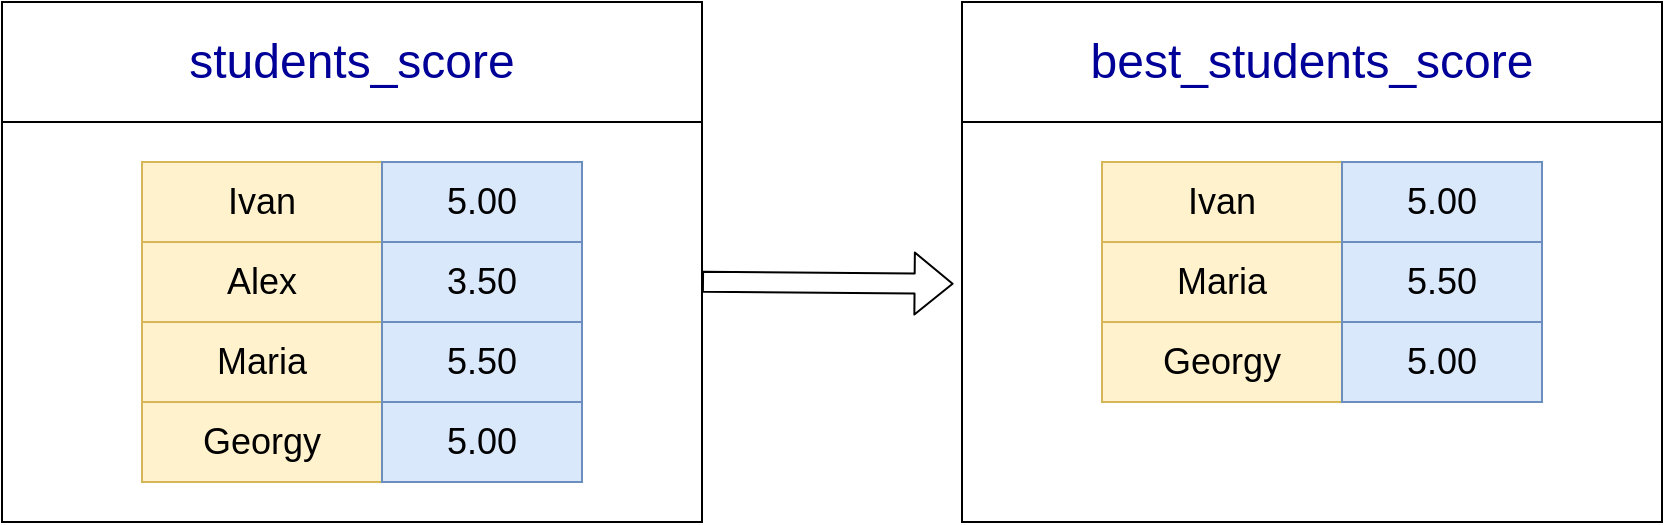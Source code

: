 <mxfile version="14.1.8" type="device"><diagram id="3a0b9f03-262e-e12f-6504-7097d02d297a" name="Page-1"><mxGraphModel dx="1104" dy="753" grid="1" gridSize="10" guides="1" tooltips="1" connect="1" arrows="1" fold="1" page="1" pageScale="1" pageWidth="850" pageHeight="1100" background="#ffffff" math="0" shadow="0"><root><mxCell id="0"/><mxCell id="1" parent="0"/><mxCell id="f5q1r7bqPFfmSiQkh6lt-12" value="" style="group" vertex="1" connectable="0" parent="1"><mxGeometry width="350" height="260" as="geometry"/></mxCell><mxCell id="11" value="" style="rounded=0;whiteSpace=wrap;html=1;fillColor=none;gradientColor=none;" parent="f5q1r7bqPFfmSiQkh6lt-12" vertex="1"><mxGeometry width="350" height="260" as="geometry"/></mxCell><mxCell id="2" value="&lt;font style=&quot;font-size: 18px&quot;&gt;Ivan&lt;/font&gt;" style="rounded=0;whiteSpace=wrap;html=1;fillColor=#fff2cc;strokeColor=#d6b656;" parent="f5q1r7bqPFfmSiQkh6lt-12" vertex="1"><mxGeometry x="70" y="80" width="120" height="40" as="geometry"/></mxCell><mxCell id="3" value="&lt;font style=&quot;font-size: 18px&quot;&gt;5.00&lt;/font&gt;" style="rounded=0;whiteSpace=wrap;html=1;fillColor=#dae8fc;strokeColor=#6c8ebf;" parent="f5q1r7bqPFfmSiQkh6lt-12" vertex="1"><mxGeometry x="190" y="80" width="100" height="40" as="geometry"/></mxCell><mxCell id="4" value="&lt;font style=&quot;font-size: 18px&quot;&gt;Alex&lt;/font&gt;" style="rounded=0;whiteSpace=wrap;html=1;fillColor=#fff2cc;strokeColor=#d6b656;" parent="f5q1r7bqPFfmSiQkh6lt-12" vertex="1"><mxGeometry x="70" y="120" width="120" height="40" as="geometry"/></mxCell><mxCell id="5" value="&lt;font style=&quot;font-size: 18px&quot;&gt;3.50&lt;/font&gt;" style="rounded=0;whiteSpace=wrap;html=1;fillColor=#dae8fc;strokeColor=#6c8ebf;" parent="f5q1r7bqPFfmSiQkh6lt-12" vertex="1"><mxGeometry x="190" y="120" width="100" height="40" as="geometry"/></mxCell><mxCell id="6" value="&lt;font style=&quot;font-size: 18px&quot;&gt;Maria&lt;/font&gt;" style="rounded=0;whiteSpace=wrap;html=1;fillColor=#fff2cc;strokeColor=#d6b656;" parent="f5q1r7bqPFfmSiQkh6lt-12" vertex="1"><mxGeometry x="70" y="160" width="120" height="40" as="geometry"/></mxCell><mxCell id="7" value="&lt;font style=&quot;font-size: 18px&quot;&gt;5.50&lt;/font&gt;" style="rounded=0;whiteSpace=wrap;html=1;fillColor=#dae8fc;strokeColor=#6c8ebf;" parent="f5q1r7bqPFfmSiQkh6lt-12" vertex="1"><mxGeometry x="190" y="160" width="100" height="40" as="geometry"/></mxCell><mxCell id="8" value="&lt;font style=&quot;font-size: 18px&quot;&gt;Georgy&lt;/font&gt;" style="rounded=0;whiteSpace=wrap;html=1;fillColor=#fff2cc;strokeColor=#d6b656;" parent="f5q1r7bqPFfmSiQkh6lt-12" vertex="1"><mxGeometry x="70" y="200" width="120" height="40" as="geometry"/></mxCell><mxCell id="9" value="&lt;font style=&quot;font-size: 18px&quot;&gt;5.00&lt;/font&gt;" style="rounded=0;whiteSpace=wrap;html=1;fillColor=#dae8fc;strokeColor=#6c8ebf;" parent="f5q1r7bqPFfmSiQkh6lt-12" vertex="1"><mxGeometry x="190" y="200" width="100" height="40" as="geometry"/></mxCell><mxCell id="12" value="&lt;font style=&quot;font-size: 24px&quot; color=&quot;#000099&quot;&gt;students_score&lt;/font&gt;" style="rounded=0;whiteSpace=wrap;html=1;fillColor=none;gradientColor=none;" parent="f5q1r7bqPFfmSiQkh6lt-12" vertex="1"><mxGeometry width="350" height="60" as="geometry"/></mxCell><mxCell id="f5q1r7bqPFfmSiQkh6lt-13" value="" style="group" vertex="1" connectable="0" parent="1"><mxGeometry x="480" width="350" height="260" as="geometry"/></mxCell><mxCell id="f5q1r7bqPFfmSiQkh6lt-14" value="" style="rounded=0;whiteSpace=wrap;html=1;fillColor=none;gradientColor=none;" vertex="1" parent="f5q1r7bqPFfmSiQkh6lt-13"><mxGeometry width="350" height="260" as="geometry"/></mxCell><mxCell id="f5q1r7bqPFfmSiQkh6lt-15" value="&lt;font style=&quot;font-size: 18px&quot;&gt;Ivan&lt;/font&gt;" style="rounded=0;whiteSpace=wrap;html=1;fillColor=#fff2cc;strokeColor=#d6b656;" vertex="1" parent="f5q1r7bqPFfmSiQkh6lt-13"><mxGeometry x="70" y="80" width="120" height="40" as="geometry"/></mxCell><mxCell id="f5q1r7bqPFfmSiQkh6lt-16" value="&lt;font style=&quot;font-size: 18px&quot;&gt;5.00&lt;/font&gt;" style="rounded=0;whiteSpace=wrap;html=1;fillColor=#dae8fc;strokeColor=#6c8ebf;" vertex="1" parent="f5q1r7bqPFfmSiQkh6lt-13"><mxGeometry x="190" y="80" width="100" height="40" as="geometry"/></mxCell><mxCell id="f5q1r7bqPFfmSiQkh6lt-19" value="&lt;font style=&quot;font-size: 18px&quot;&gt;Maria&lt;/font&gt;" style="rounded=0;whiteSpace=wrap;html=1;fillColor=#fff2cc;strokeColor=#d6b656;" vertex="1" parent="f5q1r7bqPFfmSiQkh6lt-13"><mxGeometry x="70" y="120" width="120" height="40" as="geometry"/></mxCell><mxCell id="f5q1r7bqPFfmSiQkh6lt-20" value="&lt;font style=&quot;font-size: 18px&quot;&gt;5.50&lt;/font&gt;" style="rounded=0;whiteSpace=wrap;html=1;fillColor=#dae8fc;strokeColor=#6c8ebf;" vertex="1" parent="f5q1r7bqPFfmSiQkh6lt-13"><mxGeometry x="190" y="120" width="100" height="40" as="geometry"/></mxCell><mxCell id="f5q1r7bqPFfmSiQkh6lt-21" value="&lt;font style=&quot;font-size: 18px&quot;&gt;Georgy&lt;/font&gt;" style="rounded=0;whiteSpace=wrap;html=1;fillColor=#fff2cc;strokeColor=#d6b656;" vertex="1" parent="f5q1r7bqPFfmSiQkh6lt-13"><mxGeometry x="70" y="160" width="120" height="40" as="geometry"/></mxCell><mxCell id="f5q1r7bqPFfmSiQkh6lt-22" value="&lt;font style=&quot;font-size: 18px&quot;&gt;5.00&lt;/font&gt;" style="rounded=0;whiteSpace=wrap;html=1;fillColor=#dae8fc;strokeColor=#6c8ebf;" vertex="1" parent="f5q1r7bqPFfmSiQkh6lt-13"><mxGeometry x="190" y="160" width="100" height="40" as="geometry"/></mxCell><mxCell id="f5q1r7bqPFfmSiQkh6lt-23" value="&lt;span style=&quot;color: rgb(0 , 0 , 153) ; font-size: 24px&quot;&gt;best_students_score&lt;/span&gt;" style="rounded=0;whiteSpace=wrap;html=1;fillColor=none;gradientColor=none;" vertex="1" parent="f5q1r7bqPFfmSiQkh6lt-13"><mxGeometry width="350" height="60" as="geometry"/></mxCell><mxCell id="f5q1r7bqPFfmSiQkh6lt-24" value="" style="shape=flexArrow;endArrow=classic;html=1;exitX=1;exitY=0.538;exitDx=0;exitDy=0;exitPerimeter=0;entryX=-0.012;entryY=0.542;entryDx=0;entryDy=0;entryPerimeter=0;" edge="1" parent="1" source="11" target="f5q1r7bqPFfmSiQkh6lt-14"><mxGeometry width="50" height="50" relative="1" as="geometry"><mxPoint x="400" y="260" as="sourcePoint"/><mxPoint x="450" y="210" as="targetPoint"/></mxGeometry></mxCell></root></mxGraphModel></diagram></mxfile>